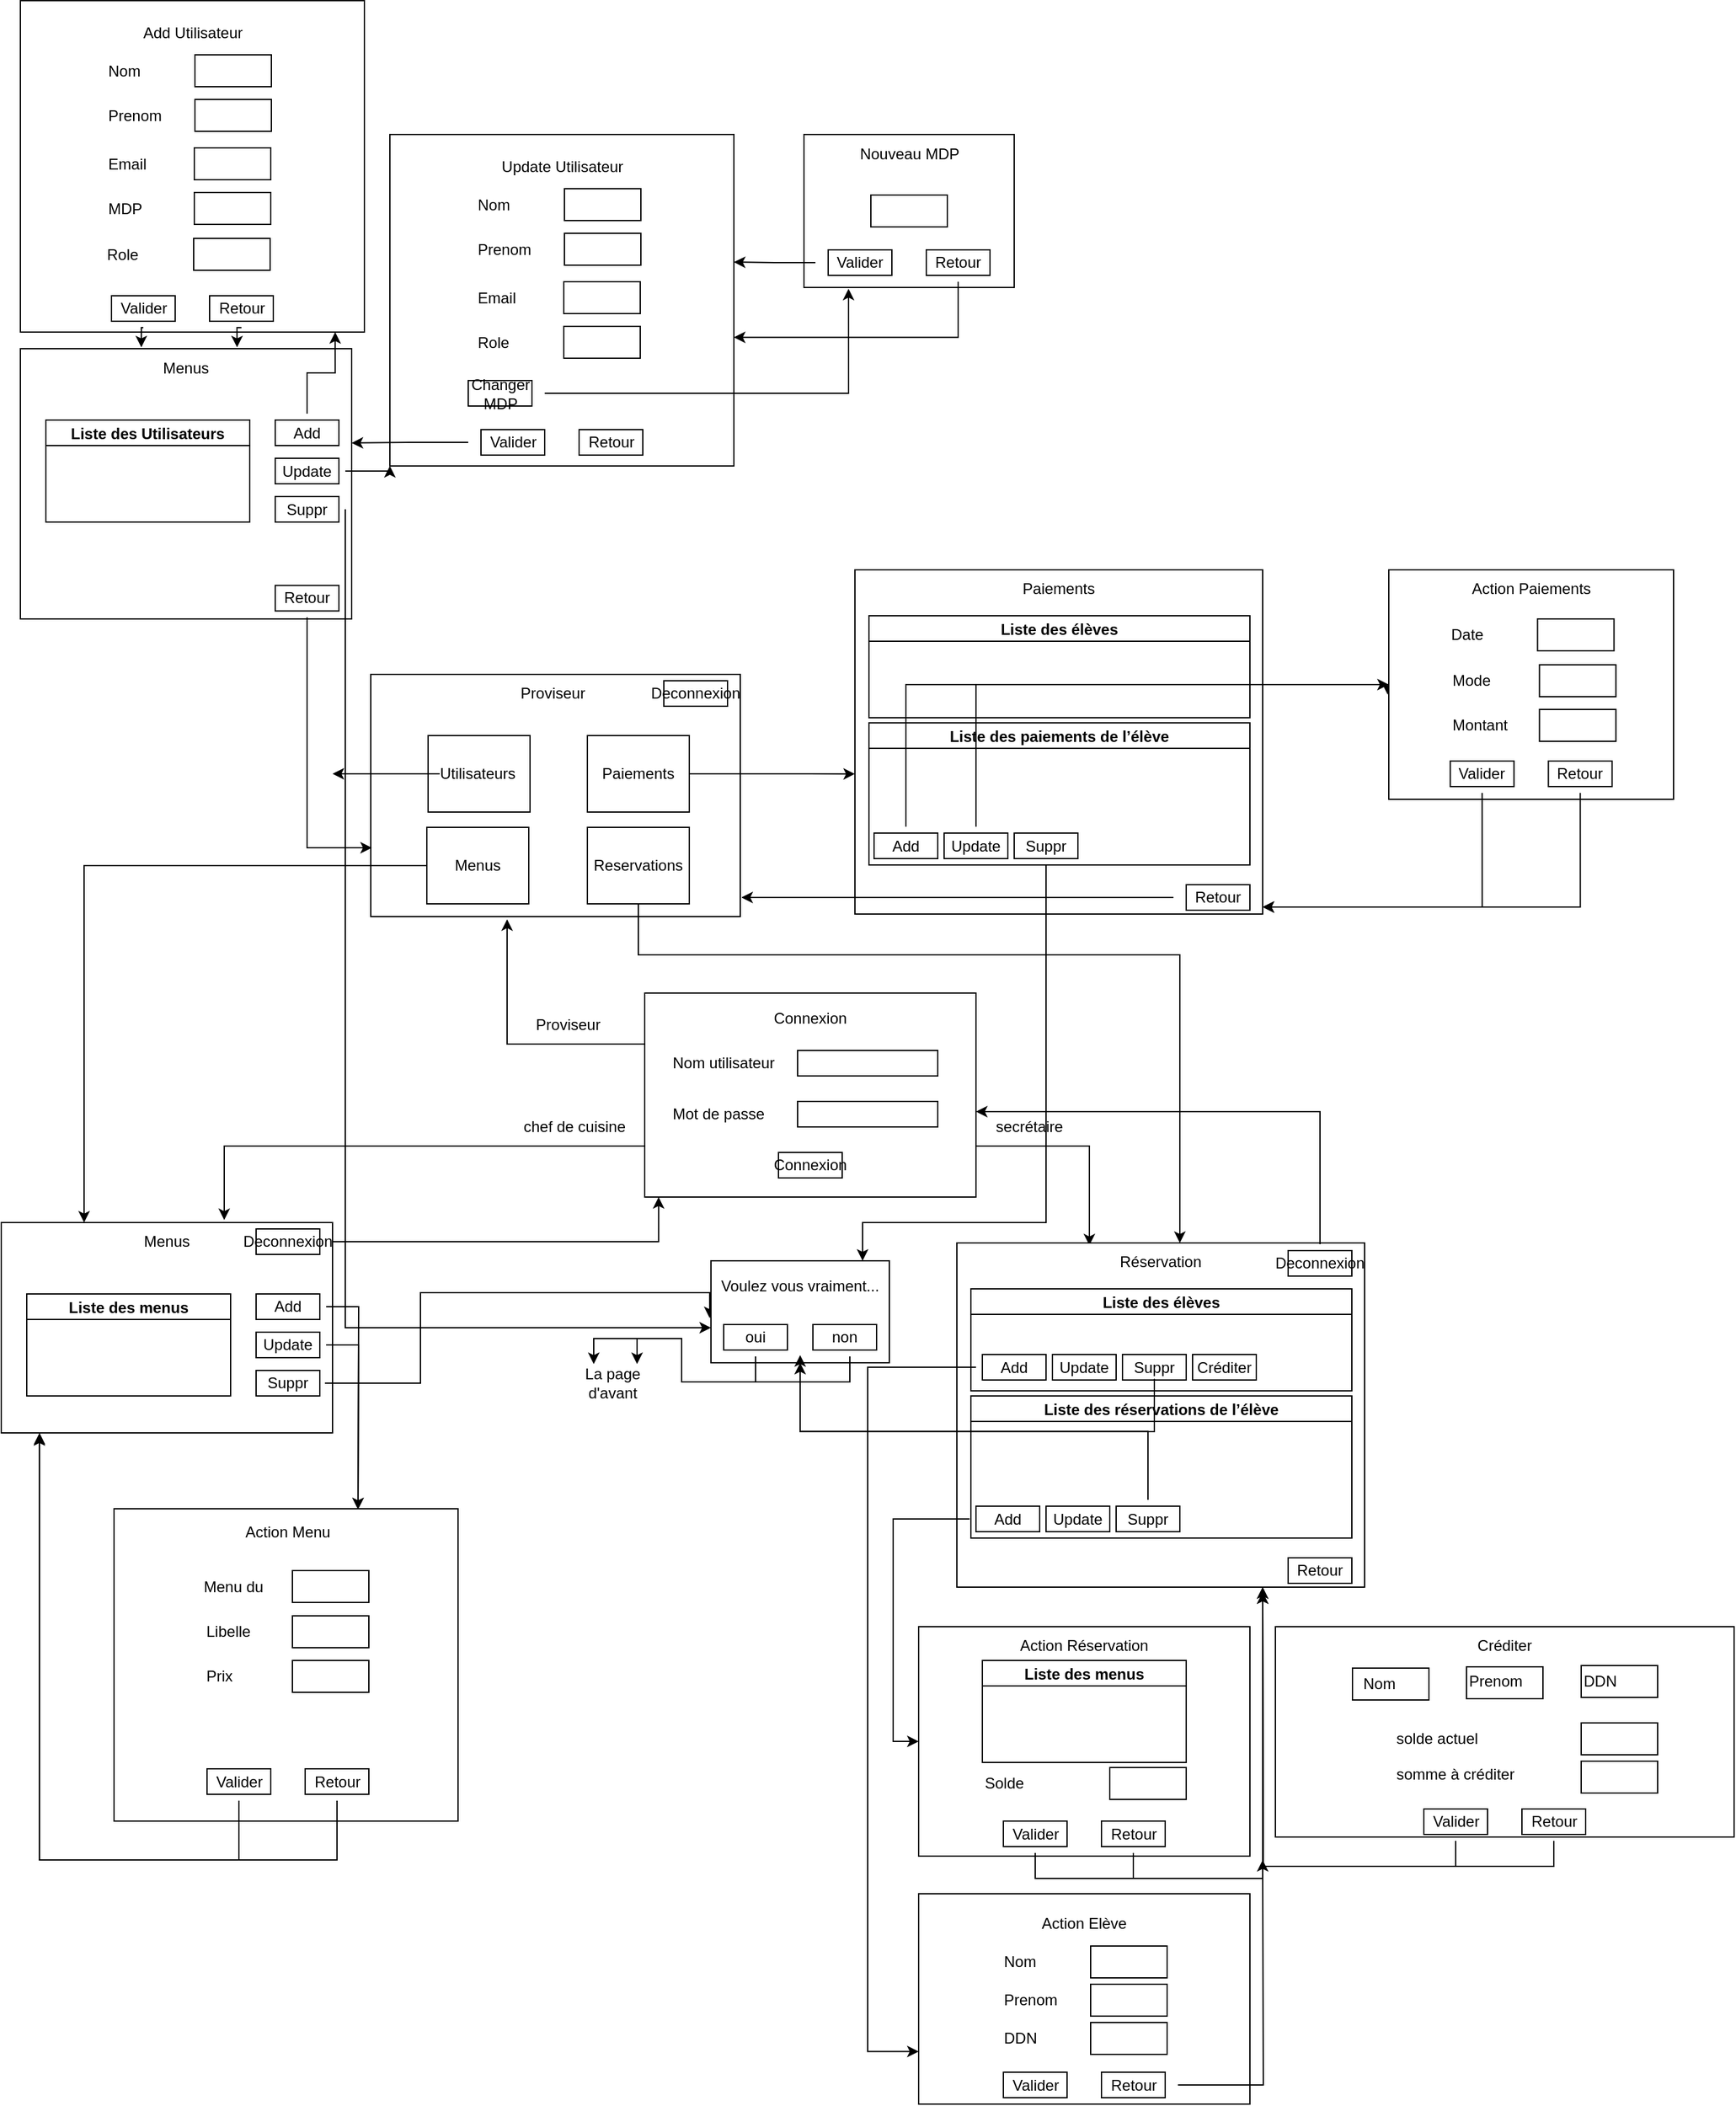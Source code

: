<mxfile version="15.9.1" type="device"><diagram id="kUmX2tB7-uoT5e2WiLEA" name="Page-1"><mxGraphModel dx="1896" dy="2209" grid="1" gridSize="10" guides="1" tooltips="1" connect="1" arrows="1" fold="1" page="1" pageScale="1" pageWidth="827" pageHeight="1169" math="0" shadow="0"><root><mxCell id="0"/><mxCell id="1" parent="0"/><mxCell id="sLRbCyiBb8HOwK3IJLMP-147" style="edgeStyle=orthogonalEdgeStyle;rounded=0;orthogonalLoop=1;jettySize=auto;html=1;exitX=0;exitY=0.75;exitDx=0;exitDy=0;entryX=0.673;entryY=-0.012;entryDx=0;entryDy=0;entryPerimeter=0;" parent="1" source="sLRbCyiBb8HOwK3IJLMP-3" target="sLRbCyiBb8HOwK3IJLMP-16" edge="1"><mxGeometry relative="1" as="geometry"/></mxCell><mxCell id="sLRbCyiBb8HOwK3IJLMP-275" style="edgeStyle=orthogonalEdgeStyle;rounded=0;orthogonalLoop=1;jettySize=auto;html=1;exitX=1;exitY=0.75;exitDx=0;exitDy=0;entryX=0.325;entryY=0.007;entryDx=0;entryDy=0;entryPerimeter=0;" parent="1" source="sLRbCyiBb8HOwK3IJLMP-3" target="sLRbCyiBb8HOwK3IJLMP-223" edge="1"><mxGeometry relative="1" as="geometry"/></mxCell><mxCell id="sLRbCyiBb8HOwK3IJLMP-330" style="edgeStyle=orthogonalEdgeStyle;rounded=0;orthogonalLoop=1;jettySize=auto;html=1;exitX=0;exitY=0.25;exitDx=0;exitDy=0;entryX=0.369;entryY=1.011;entryDx=0;entryDy=0;entryPerimeter=0;" parent="1" source="sLRbCyiBb8HOwK3IJLMP-3" target="sLRbCyiBb8HOwK3IJLMP-320" edge="1"><mxGeometry relative="1" as="geometry"/></mxCell><mxCell id="sLRbCyiBb8HOwK3IJLMP-3" value="" style="rounded=0;whiteSpace=wrap;html=1;" parent="1" vertex="1"><mxGeometry x="545" y="30" width="260" height="160" as="geometry"/></mxCell><mxCell id="sLRbCyiBb8HOwK3IJLMP-2" value="Connexion" style="text;html=1;strokeColor=none;fillColor=none;align=center;verticalAlign=middle;whiteSpace=wrap;rounded=0;" parent="1" vertex="1"><mxGeometry x="645" y="35" width="60" height="30" as="geometry"/></mxCell><mxCell id="sLRbCyiBb8HOwK3IJLMP-8" value="" style="rounded=0;whiteSpace=wrap;html=1;" parent="1" vertex="1"><mxGeometry x="665" y="75" width="110" height="20" as="geometry"/></mxCell><mxCell id="sLRbCyiBb8HOwK3IJLMP-9" value="" style="rounded=0;whiteSpace=wrap;html=1;" parent="1" vertex="1"><mxGeometry x="665" y="115" width="110" height="20" as="geometry"/></mxCell><mxCell id="sLRbCyiBb8HOwK3IJLMP-13" value="&lt;div align=&quot;left&quot;&gt;Mot de passe&lt;/div&gt;" style="text;html=1;strokeColor=none;fillColor=none;align=left;verticalAlign=middle;whiteSpace=wrap;rounded=0;" parent="1" vertex="1"><mxGeometry x="565" y="110" width="110" height="30" as="geometry"/></mxCell><mxCell id="sLRbCyiBb8HOwK3IJLMP-14" value="Nom utilisateur" style="text;html=1;strokeColor=none;fillColor=none;align=left;verticalAlign=middle;whiteSpace=wrap;rounded=0;" parent="1" vertex="1"><mxGeometry x="565" y="70" width="110" height="30" as="geometry"/></mxCell><mxCell id="sLRbCyiBb8HOwK3IJLMP-16" value="" style="rounded=0;whiteSpace=wrap;html=1;" parent="1" vertex="1"><mxGeometry x="40" y="210" width="260" height="165" as="geometry"/></mxCell><mxCell id="sLRbCyiBb8HOwK3IJLMP-17" value="Menus" style="text;html=1;strokeColor=none;fillColor=none;align=center;verticalAlign=middle;whiteSpace=wrap;rounded=0;" parent="1" vertex="1"><mxGeometry x="140" y="210" width="60" height="30" as="geometry"/></mxCell><mxCell id="sLRbCyiBb8HOwK3IJLMP-22" value="" style="rounded=0;whiteSpace=wrap;html=1;" parent="1" vertex="1"><mxGeometry x="240" y="215" width="50" height="20" as="geometry"/></mxCell><mxCell id="sLRbCyiBb8HOwK3IJLMP-152" style="edgeStyle=orthogonalEdgeStyle;rounded=0;orthogonalLoop=1;jettySize=auto;html=1;exitX=1;exitY=0.5;exitDx=0;exitDy=0;entryX=0.042;entryY=1;entryDx=0;entryDy=0;entryPerimeter=0;" parent="1" source="sLRbCyiBb8HOwK3IJLMP-23" target="sLRbCyiBb8HOwK3IJLMP-3" edge="1"><mxGeometry relative="1" as="geometry"/></mxCell><mxCell id="sLRbCyiBb8HOwK3IJLMP-23" value="Deconnexion" style="text;html=1;strokeColor=none;fillColor=none;align=center;verticalAlign=middle;whiteSpace=wrap;rounded=0;" parent="1" vertex="1"><mxGeometry x="230" y="210" width="70" height="30" as="geometry"/></mxCell><mxCell id="sLRbCyiBb8HOwK3IJLMP-24" value="Liste des menus" style="swimlane;startSize=20;" parent="1" vertex="1"><mxGeometry x="60" y="266" width="160" height="80" as="geometry"/></mxCell><mxCell id="sLRbCyiBb8HOwK3IJLMP-33" value="" style="rounded=0;whiteSpace=wrap;html=1;" parent="1" vertex="1"><mxGeometry x="240" y="326" width="50" height="20" as="geometry"/></mxCell><mxCell id="sLRbCyiBb8HOwK3IJLMP-34" value="" style="rounded=0;whiteSpace=wrap;html=1;" parent="1" vertex="1"><mxGeometry x="240" y="266" width="50" height="20" as="geometry"/></mxCell><mxCell id="sLRbCyiBb8HOwK3IJLMP-35" value="" style="rounded=0;whiteSpace=wrap;html=1;" parent="1" vertex="1"><mxGeometry x="240" y="296" width="50" height="20" as="geometry"/></mxCell><mxCell id="sLRbCyiBb8HOwK3IJLMP-158" style="edgeStyle=orthogonalEdgeStyle;rounded=0;orthogonalLoop=1;jettySize=auto;html=1;exitX=1;exitY=0.5;exitDx=0;exitDy=0;entryX=0;entryY=0;entryDx=0;entryDy=0;" parent="1" source="sLRbCyiBb8HOwK3IJLMP-37" edge="1"><mxGeometry relative="1" as="geometry"><mxPoint x="320" y="435" as="targetPoint"/></mxGeometry></mxCell><mxCell id="sLRbCyiBb8HOwK3IJLMP-37" value="Add" style="text;html=1;strokeColor=none;fillColor=none;align=center;verticalAlign=middle;whiteSpace=wrap;rounded=0;" parent="1" vertex="1"><mxGeometry x="235" y="261" width="60" height="30" as="geometry"/></mxCell><mxCell id="sLRbCyiBb8HOwK3IJLMP-154" style="edgeStyle=orthogonalEdgeStyle;rounded=0;orthogonalLoop=1;jettySize=auto;html=1;exitX=1;exitY=0.5;exitDx=0;exitDy=0;entryX=0;entryY=0;entryDx=0;entryDy=0;" parent="1" source="sLRbCyiBb8HOwK3IJLMP-38" edge="1"><mxGeometry relative="1" as="geometry"><mxPoint x="320" y="435" as="targetPoint"/></mxGeometry></mxCell><mxCell id="sLRbCyiBb8HOwK3IJLMP-38" value="Update" style="text;html=1;strokeColor=none;fillColor=none;align=center;verticalAlign=middle;whiteSpace=wrap;rounded=0;" parent="1" vertex="1"><mxGeometry x="235" y="291" width="60" height="30" as="geometry"/></mxCell><mxCell id="sLRbCyiBb8HOwK3IJLMP-200" style="edgeStyle=orthogonalEdgeStyle;rounded=0;orthogonalLoop=1;jettySize=auto;html=1;exitX=1;exitY=0.5;exitDx=0;exitDy=0;entryX=0;entryY=0;entryDx=0;entryDy=0;" parent="1" edge="1"><mxGeometry relative="1" as="geometry"><mxPoint x="294" y="336" as="sourcePoint"/><mxPoint x="596" y="285" as="targetPoint"/><Array as="points"><mxPoint x="369" y="336"/><mxPoint x="369" y="265"/><mxPoint x="596" y="265"/></Array></mxGeometry></mxCell><mxCell id="sLRbCyiBb8HOwK3IJLMP-39" value="Suppr" style="text;html=1;strokeColor=none;fillColor=none;align=center;verticalAlign=middle;whiteSpace=wrap;rounded=0;" parent="1" vertex="1"><mxGeometry x="235" y="321" width="60" height="30" as="geometry"/></mxCell><mxCell id="sLRbCyiBb8HOwK3IJLMP-46" value="" style="rounded=0;whiteSpace=wrap;html=1;" parent="1" vertex="1"><mxGeometry x="128.5" y="434.5" width="270" height="245" as="geometry"/></mxCell><mxCell id="sLRbCyiBb8HOwK3IJLMP-47" value="Action Menu" style="text;html=1;strokeColor=none;fillColor=none;align=center;verticalAlign=middle;whiteSpace=wrap;rounded=0;" parent="1" vertex="1"><mxGeometry x="230" y="438" width="70" height="30" as="geometry"/></mxCell><mxCell id="sLRbCyiBb8HOwK3IJLMP-50" value="" style="rounded=0;whiteSpace=wrap;html=1;" parent="1" vertex="1"><mxGeometry x="597" y="240" width="140" height="80" as="geometry"/></mxCell><mxCell id="sLRbCyiBb8HOwK3IJLMP-51" value="Voulez vous vraiment..." style="text;html=1;strokeColor=none;fillColor=none;align=center;verticalAlign=middle;whiteSpace=wrap;rounded=0;" parent="1" vertex="1"><mxGeometry x="557" y="245" width="220" height="30" as="geometry"/></mxCell><mxCell id="sLRbCyiBb8HOwK3IJLMP-53" value="" style="rounded=0;whiteSpace=wrap;html=1;" parent="1" vertex="1"><mxGeometry x="607" y="290" width="50" height="20" as="geometry"/></mxCell><mxCell id="sLRbCyiBb8HOwK3IJLMP-163" style="edgeStyle=orthogonalEdgeStyle;rounded=0;orthogonalLoop=1;jettySize=auto;html=1;exitX=0.5;exitY=1;exitDx=0;exitDy=0;entryX=0.25;entryY=0;entryDx=0;entryDy=0;" parent="1" source="sLRbCyiBb8HOwK3IJLMP-54" target="sLRbCyiBb8HOwK3IJLMP-162" edge="1"><mxGeometry relative="1" as="geometry"><Array as="points"><mxPoint x="632" y="335"/><mxPoint x="574" y="335"/><mxPoint x="574" y="301"/><mxPoint x="505" y="301"/></Array></mxGeometry></mxCell><mxCell id="sLRbCyiBb8HOwK3IJLMP-54" value="oui" style="text;html=1;strokeColor=none;fillColor=none;align=center;verticalAlign=middle;whiteSpace=wrap;rounded=0;" parent="1" vertex="1"><mxGeometry x="597" y="285" width="70" height="30" as="geometry"/></mxCell><mxCell id="sLRbCyiBb8HOwK3IJLMP-55" value="" style="rounded=0;whiteSpace=wrap;html=1;" parent="1" vertex="1"><mxGeometry x="677" y="290" width="50" height="20" as="geometry"/></mxCell><mxCell id="sLRbCyiBb8HOwK3IJLMP-164" style="edgeStyle=orthogonalEdgeStyle;rounded=0;orthogonalLoop=1;jettySize=auto;html=1;exitX=0.5;exitY=1;exitDx=0;exitDy=0;entryX=0.75;entryY=0;entryDx=0;entryDy=0;" parent="1" edge="1"><mxGeometry relative="1" as="geometry"><mxPoint x="706" y="315" as="sourcePoint"/><mxPoint x="539" y="321" as="targetPoint"/><Array as="points"><mxPoint x="706" y="335"/><mxPoint x="574" y="335"/><mxPoint x="574" y="301"/><mxPoint x="539" y="301"/></Array></mxGeometry></mxCell><mxCell id="sLRbCyiBb8HOwK3IJLMP-56" value="non" style="text;html=1;strokeColor=none;fillColor=none;align=center;verticalAlign=middle;whiteSpace=wrap;rounded=0;" parent="1" vertex="1"><mxGeometry x="667" y="285" width="70" height="30" as="geometry"/></mxCell><mxCell id="sLRbCyiBb8HOwK3IJLMP-104" value="" style="rounded=0;whiteSpace=wrap;html=1;" parent="1" vertex="1"><mxGeometry x="201.5" y="638.5" width="50" height="20" as="geometry"/></mxCell><mxCell id="mr8SDlIPyzlTMCVQzSl7-3" style="edgeStyle=orthogonalEdgeStyle;rounded=0;orthogonalLoop=1;jettySize=auto;html=1;exitX=0.5;exitY=1;exitDx=0;exitDy=0;" edge="1" parent="1" source="sLRbCyiBb8HOwK3IJLMP-105" target="sLRbCyiBb8HOwK3IJLMP-16"><mxGeometry relative="1" as="geometry"><Array as="points"><mxPoint x="227" y="710"/><mxPoint x="70" y="710"/></Array></mxGeometry></mxCell><mxCell id="sLRbCyiBb8HOwK3IJLMP-105" value="Valider" style="text;html=1;strokeColor=none;fillColor=none;align=center;verticalAlign=middle;whiteSpace=wrap;rounded=0;" parent="1" vertex="1"><mxGeometry x="191.5" y="633.5" width="70" height="30" as="geometry"/></mxCell><mxCell id="sLRbCyiBb8HOwK3IJLMP-106" value="" style="rounded=0;whiteSpace=wrap;html=1;" parent="1" vertex="1"><mxGeometry x="278.5" y="638.5" width="50" height="20" as="geometry"/></mxCell><mxCell id="mr8SDlIPyzlTMCVQzSl7-4" style="edgeStyle=orthogonalEdgeStyle;rounded=0;orthogonalLoop=1;jettySize=auto;html=1;exitX=0.5;exitY=1;exitDx=0;exitDy=0;entryX=0.115;entryY=1.006;entryDx=0;entryDy=0;entryPerimeter=0;" edge="1" parent="1" source="sLRbCyiBb8HOwK3IJLMP-107" target="sLRbCyiBb8HOwK3IJLMP-16"><mxGeometry relative="1" as="geometry"><Array as="points"><mxPoint x="304" y="710"/><mxPoint x="70" y="710"/></Array></mxGeometry></mxCell><mxCell id="sLRbCyiBb8HOwK3IJLMP-107" value="Retour" style="text;html=1;strokeColor=none;fillColor=none;align=center;verticalAlign=middle;whiteSpace=wrap;rounded=0;" parent="1" vertex="1"><mxGeometry x="268.5" y="633.5" width="70" height="30" as="geometry"/></mxCell><mxCell id="sLRbCyiBb8HOwK3IJLMP-108" value="Menu du" style="text;html=1;strokeColor=none;fillColor=none;align=left;verticalAlign=middle;whiteSpace=wrap;rounded=0;" parent="1" vertex="1"><mxGeometry x="197" y="480.5" width="60" height="30" as="geometry"/></mxCell><mxCell id="sLRbCyiBb8HOwK3IJLMP-110" value="" style="rounded=0;whiteSpace=wrap;html=1;" parent="1" vertex="1"><mxGeometry x="268.5" y="483" width="60" height="25" as="geometry"/></mxCell><mxCell id="sLRbCyiBb8HOwK3IJLMP-137" value="Libelle" style="text;html=1;strokeColor=none;fillColor=none;align=left;verticalAlign=middle;whiteSpace=wrap;rounded=0;" parent="1" vertex="1"><mxGeometry x="198.5" y="516" width="60" height="30" as="geometry"/></mxCell><mxCell id="sLRbCyiBb8HOwK3IJLMP-138" value="Prix" style="text;html=1;strokeColor=none;fillColor=none;align=left;verticalAlign=middle;whiteSpace=wrap;rounded=0;" parent="1" vertex="1"><mxGeometry x="198.5" y="551" width="60" height="30" as="geometry"/></mxCell><mxCell id="sLRbCyiBb8HOwK3IJLMP-139" value="" style="rounded=0;whiteSpace=wrap;html=1;" parent="1" vertex="1"><mxGeometry x="268.5" y="518.5" width="60" height="25" as="geometry"/></mxCell><mxCell id="sLRbCyiBb8HOwK3IJLMP-140" value="" style="rounded=0;whiteSpace=wrap;html=1;" parent="1" vertex="1"><mxGeometry x="268.5" y="553.5" width="60" height="25" as="geometry"/></mxCell><mxCell id="sLRbCyiBb8HOwK3IJLMP-148" value="&lt;span&gt;chef de cuisine &lt;br&gt;&lt;/span&gt;" style="text;html=1;strokeColor=none;fillColor=none;align=center;verticalAlign=middle;whiteSpace=wrap;rounded=0;" parent="1" vertex="1"><mxGeometry x="440" y="120" width="100" height="30" as="geometry"/></mxCell><mxCell id="sLRbCyiBb8HOwK3IJLMP-150" value="" style="rounded=0;whiteSpace=wrap;html=1;" parent="1" vertex="1"><mxGeometry x="650" y="155" width="50" height="20" as="geometry"/></mxCell><mxCell id="sLRbCyiBb8HOwK3IJLMP-151" value="Connexion" style="text;html=1;strokeColor=none;fillColor=none;align=center;verticalAlign=middle;whiteSpace=wrap;rounded=0;" parent="1" vertex="1"><mxGeometry x="640" y="150" width="70" height="30" as="geometry"/></mxCell><mxCell id="sLRbCyiBb8HOwK3IJLMP-162" value="La page d'avant" style="text;html=1;strokeColor=none;fillColor=none;align=center;verticalAlign=middle;whiteSpace=wrap;rounded=0;" parent="1" vertex="1"><mxGeometry x="490" y="321" width="60" height="30" as="geometry"/></mxCell><mxCell id="sLRbCyiBb8HOwK3IJLMP-204" value="" style="rounded=0;whiteSpace=wrap;html=1;" parent="1" vertex="1"><mxGeometry x="760" y="736.5" width="260" height="165" as="geometry"/></mxCell><mxCell id="sLRbCyiBb8HOwK3IJLMP-205" value="Action Elève" style="text;html=1;strokeColor=none;fillColor=none;align=center;verticalAlign=middle;whiteSpace=wrap;rounded=0;" parent="1" vertex="1"><mxGeometry x="850" y="745" width="80" height="30" as="geometry"/></mxCell><mxCell id="sLRbCyiBb8HOwK3IJLMP-206" value="" style="rounded=0;whiteSpace=wrap;html=1;" parent="1" vertex="1"><mxGeometry x="826.5" y="876.5" width="50" height="20" as="geometry"/></mxCell><mxCell id="sLRbCyiBb8HOwK3IJLMP-207" value="Valider" style="text;html=1;strokeColor=none;fillColor=none;align=center;verticalAlign=middle;whiteSpace=wrap;rounded=0;" parent="1" vertex="1"><mxGeometry x="816.5" y="871.5" width="70" height="30" as="geometry"/></mxCell><mxCell id="sLRbCyiBb8HOwK3IJLMP-208" value="" style="rounded=0;whiteSpace=wrap;html=1;" parent="1" vertex="1"><mxGeometry x="903.5" y="876.5" width="50" height="20" as="geometry"/></mxCell><mxCell id="sLRbCyiBb8HOwK3IJLMP-316" style="edgeStyle=orthogonalEdgeStyle;rounded=0;orthogonalLoop=1;jettySize=auto;html=1;exitX=1;exitY=0.5;exitDx=0;exitDy=0;" parent="1" source="sLRbCyiBb8HOwK3IJLMP-209" edge="1"><mxGeometry relative="1" as="geometry"><mxPoint x="1030" y="710" as="targetPoint"/></mxGeometry></mxCell><mxCell id="sLRbCyiBb8HOwK3IJLMP-209" value="Retour" style="text;html=1;strokeColor=none;fillColor=none;align=center;verticalAlign=middle;whiteSpace=wrap;rounded=0;" parent="1" vertex="1"><mxGeometry x="893.5" y="871.5" width="70" height="30" as="geometry"/></mxCell><mxCell id="sLRbCyiBb8HOwK3IJLMP-210" value="Nom" style="text;html=1;strokeColor=none;fillColor=none;align=left;verticalAlign=middle;whiteSpace=wrap;rounded=0;" parent="1" vertex="1"><mxGeometry x="825" y="775" width="60" height="30" as="geometry"/></mxCell><mxCell id="sLRbCyiBb8HOwK3IJLMP-211" value="" style="rounded=0;whiteSpace=wrap;html=1;" parent="1" vertex="1"><mxGeometry x="895" y="777.5" width="60" height="25" as="geometry"/></mxCell><mxCell id="sLRbCyiBb8HOwK3IJLMP-212" value="Prenom" style="text;html=1;strokeColor=none;fillColor=none;align=left;verticalAlign=middle;whiteSpace=wrap;rounded=0;" parent="1" vertex="1"><mxGeometry x="825" y="805" width="60" height="30" as="geometry"/></mxCell><mxCell id="sLRbCyiBb8HOwK3IJLMP-213" value="" style="rounded=0;whiteSpace=wrap;html=1;" parent="1" vertex="1"><mxGeometry x="895" y="807.5" width="60" height="25" as="geometry"/></mxCell><mxCell id="sLRbCyiBb8HOwK3IJLMP-214" value="DDN" style="text;html=1;strokeColor=none;fillColor=none;align=left;verticalAlign=middle;whiteSpace=wrap;rounded=0;" parent="1" vertex="1"><mxGeometry x="825" y="835" width="60" height="30" as="geometry"/></mxCell><mxCell id="sLRbCyiBb8HOwK3IJLMP-215" value="" style="rounded=0;whiteSpace=wrap;html=1;" parent="1" vertex="1"><mxGeometry x="895" y="837.5" width="60" height="25" as="geometry"/></mxCell><mxCell id="sLRbCyiBb8HOwK3IJLMP-223" value="" style="rounded=0;whiteSpace=wrap;html=1;" parent="1" vertex="1"><mxGeometry x="790" y="226" width="320" height="270" as="geometry"/></mxCell><mxCell id="sLRbCyiBb8HOwK3IJLMP-224" value="Réservation" style="text;html=1;strokeColor=none;fillColor=none;align=center;verticalAlign=middle;whiteSpace=wrap;rounded=0;" parent="1" vertex="1"><mxGeometry x="920" y="226" width="60" height="30" as="geometry"/></mxCell><mxCell id="sLRbCyiBb8HOwK3IJLMP-225" value="Liste des élèves" style="swimlane;startSize=20;" parent="1" vertex="1"><mxGeometry x="801" y="262" width="299" height="80" as="geometry"/></mxCell><mxCell id="sLRbCyiBb8HOwK3IJLMP-263" value="" style="rounded=0;whiteSpace=wrap;html=1;" parent="sLRbCyiBb8HOwK3IJLMP-225" vertex="1"><mxGeometry x="119" y="51.5" width="50" height="20" as="geometry"/></mxCell><mxCell id="sLRbCyiBb8HOwK3IJLMP-264" value="Suppr" style="text;html=1;strokeColor=none;fillColor=none;align=center;verticalAlign=middle;whiteSpace=wrap;rounded=0;" parent="sLRbCyiBb8HOwK3IJLMP-225" vertex="1"><mxGeometry x="114" y="46.5" width="60" height="30" as="geometry"/></mxCell><mxCell id="sLRbCyiBb8HOwK3IJLMP-265" value="" style="rounded=0;whiteSpace=wrap;html=1;" parent="sLRbCyiBb8HOwK3IJLMP-225" vertex="1"><mxGeometry x="9" y="51.5" width="50" height="20" as="geometry"/></mxCell><mxCell id="sLRbCyiBb8HOwK3IJLMP-266" value="" style="rounded=0;whiteSpace=wrap;html=1;" parent="sLRbCyiBb8HOwK3IJLMP-225" vertex="1"><mxGeometry x="64" y="51.5" width="50" height="20" as="geometry"/></mxCell><mxCell id="sLRbCyiBb8HOwK3IJLMP-267" value="Add" style="text;html=1;strokeColor=none;fillColor=none;align=center;verticalAlign=middle;whiteSpace=wrap;rounded=0;" parent="sLRbCyiBb8HOwK3IJLMP-225" vertex="1"><mxGeometry x="4" y="46.5" width="60" height="30" as="geometry"/></mxCell><mxCell id="sLRbCyiBb8HOwK3IJLMP-268" value="Update" style="text;html=1;strokeColor=none;fillColor=none;align=center;verticalAlign=middle;whiteSpace=wrap;rounded=0;" parent="sLRbCyiBb8HOwK3IJLMP-225" vertex="1"><mxGeometry x="59" y="46.5" width="60" height="30" as="geometry"/></mxCell><mxCell id="sLRbCyiBb8HOwK3IJLMP-273" value="" style="rounded=0;whiteSpace=wrap;html=1;" parent="sLRbCyiBb8HOwK3IJLMP-225" vertex="1"><mxGeometry x="174" y="51.5" width="50" height="20" as="geometry"/></mxCell><mxCell id="sLRbCyiBb8HOwK3IJLMP-274" value="Créditer" style="text;html=1;strokeColor=none;fillColor=none;align=center;verticalAlign=middle;whiteSpace=wrap;rounded=0;" parent="sLRbCyiBb8HOwK3IJLMP-225" vertex="1"><mxGeometry x="169" y="46.5" width="60" height="30" as="geometry"/></mxCell><mxCell id="sLRbCyiBb8HOwK3IJLMP-226" value="Liste des réservations de l’élève" style="swimlane;startSize=20;" parent="1" vertex="1"><mxGeometry x="801" y="346" width="299" height="111.5" as="geometry"/></mxCell><mxCell id="sLRbCyiBb8HOwK3IJLMP-228" value="" style="rounded=0;whiteSpace=wrap;html=1;" parent="sLRbCyiBb8HOwK3IJLMP-226" vertex="1"><mxGeometry x="114" y="86.5" width="50" height="20" as="geometry"/></mxCell><mxCell id="sLRbCyiBb8HOwK3IJLMP-233" value="Suppr" style="text;html=1;strokeColor=none;fillColor=none;align=center;verticalAlign=middle;whiteSpace=wrap;rounded=0;" parent="sLRbCyiBb8HOwK3IJLMP-226" vertex="1"><mxGeometry x="109" y="81.5" width="60" height="30" as="geometry"/></mxCell><mxCell id="sLRbCyiBb8HOwK3IJLMP-229" value="" style="rounded=0;whiteSpace=wrap;html=1;" parent="1" vertex="1"><mxGeometry x="805" y="432.5" width="50" height="20" as="geometry"/></mxCell><mxCell id="sLRbCyiBb8HOwK3IJLMP-230" value="" style="rounded=0;whiteSpace=wrap;html=1;" parent="1" vertex="1"><mxGeometry x="860" y="432.5" width="50" height="20" as="geometry"/></mxCell><mxCell id="sLRbCyiBb8HOwK3IJLMP-282" style="edgeStyle=orthogonalEdgeStyle;rounded=0;orthogonalLoop=1;jettySize=auto;html=1;exitX=0;exitY=0.5;exitDx=0;exitDy=0;entryX=0;entryY=0.5;entryDx=0;entryDy=0;" parent="1" source="sLRbCyiBb8HOwK3IJLMP-231" target="sLRbCyiBb8HOwK3IJLMP-237" edge="1"><mxGeometry relative="1" as="geometry"><Array as="points"><mxPoint x="740" y="443"/><mxPoint x="740" y="617"/></Array></mxGeometry></mxCell><mxCell id="sLRbCyiBb8HOwK3IJLMP-231" value="Add" style="text;html=1;strokeColor=none;fillColor=none;align=center;verticalAlign=middle;whiteSpace=wrap;rounded=0;" parent="1" vertex="1"><mxGeometry x="800" y="427.5" width="60" height="30" as="geometry"/></mxCell><mxCell id="sLRbCyiBb8HOwK3IJLMP-232" value="Update" style="text;html=1;strokeColor=none;fillColor=none;align=center;verticalAlign=middle;whiteSpace=wrap;rounded=0;" parent="1" vertex="1"><mxGeometry x="855" y="427.5" width="60" height="30" as="geometry"/></mxCell><mxCell id="sLRbCyiBb8HOwK3IJLMP-234" value="" style="rounded=0;whiteSpace=wrap;html=1;" parent="1" vertex="1"><mxGeometry x="1050" y="473" width="50" height="20" as="geometry"/></mxCell><mxCell id="sLRbCyiBb8HOwK3IJLMP-235" value="Retour" style="text;html=1;strokeColor=none;fillColor=none;align=center;verticalAlign=middle;whiteSpace=wrap;rounded=0;" parent="1" vertex="1"><mxGeometry x="1040" y="468" width="70" height="30" as="geometry"/></mxCell><mxCell id="sLRbCyiBb8HOwK3IJLMP-237" value="" style="rounded=0;whiteSpace=wrap;html=1;" parent="1" vertex="1"><mxGeometry x="760" y="527" width="260" height="180" as="geometry"/></mxCell><mxCell id="sLRbCyiBb8HOwK3IJLMP-238" value="Action Réservation" style="text;html=1;strokeColor=none;fillColor=none;align=center;verticalAlign=middle;whiteSpace=wrap;rounded=0;" parent="1" vertex="1"><mxGeometry x="830" y="527" width="120" height="30" as="geometry"/></mxCell><mxCell id="sLRbCyiBb8HOwK3IJLMP-240" value="Liste des menus" style="swimlane;startSize=20;" parent="1" vertex="1"><mxGeometry x="810" y="553.5" width="160" height="80" as="geometry"/></mxCell><mxCell id="sLRbCyiBb8HOwK3IJLMP-242" value="Solde" style="text;html=1;strokeColor=none;fillColor=none;align=left;verticalAlign=middle;whiteSpace=wrap;rounded=0;" parent="1" vertex="1"><mxGeometry x="810" y="635" width="60" height="30" as="geometry"/></mxCell><mxCell id="sLRbCyiBb8HOwK3IJLMP-244" value="" style="rounded=0;whiteSpace=wrap;html=1;" parent="1" vertex="1"><mxGeometry x="910" y="637.5" width="60" height="25" as="geometry"/></mxCell><mxCell id="sLRbCyiBb8HOwK3IJLMP-245" value="" style="rounded=0;whiteSpace=wrap;html=1;" parent="1" vertex="1"><mxGeometry x="826.5" y="679.5" width="50" height="20" as="geometry"/></mxCell><mxCell id="sLRbCyiBb8HOwK3IJLMP-318" style="edgeStyle=orthogonalEdgeStyle;rounded=0;orthogonalLoop=1;jettySize=auto;html=1;exitX=0.5;exitY=1;exitDx=0;exitDy=0;entryX=0.75;entryY=1;entryDx=0;entryDy=0;" parent="1" source="sLRbCyiBb8HOwK3IJLMP-246" target="sLRbCyiBb8HOwK3IJLMP-223" edge="1"><mxGeometry relative="1" as="geometry"/></mxCell><mxCell id="sLRbCyiBb8HOwK3IJLMP-246" value="Valider" style="text;html=1;strokeColor=none;fillColor=none;align=center;verticalAlign=middle;whiteSpace=wrap;rounded=0;" parent="1" vertex="1"><mxGeometry x="816.5" y="674.5" width="70" height="30" as="geometry"/></mxCell><mxCell id="sLRbCyiBb8HOwK3IJLMP-247" value="" style="rounded=0;whiteSpace=wrap;html=1;" parent="1" vertex="1"><mxGeometry x="903.5" y="679.5" width="50" height="20" as="geometry"/></mxCell><mxCell id="sLRbCyiBb8HOwK3IJLMP-317" style="edgeStyle=orthogonalEdgeStyle;rounded=0;orthogonalLoop=1;jettySize=auto;html=1;exitX=0.5;exitY=1;exitDx=0;exitDy=0;entryX=0.75;entryY=1;entryDx=0;entryDy=0;" parent="1" source="sLRbCyiBb8HOwK3IJLMP-248" target="sLRbCyiBb8HOwK3IJLMP-223" edge="1"><mxGeometry relative="1" as="geometry"/></mxCell><mxCell id="sLRbCyiBb8HOwK3IJLMP-248" value="Retour" style="text;html=1;strokeColor=none;fillColor=none;align=center;verticalAlign=middle;whiteSpace=wrap;rounded=0;" parent="1" vertex="1"><mxGeometry x="893.5" y="674.5" width="70" height="30" as="geometry"/></mxCell><mxCell id="sLRbCyiBb8HOwK3IJLMP-269" value="" style="rounded=0;whiteSpace=wrap;html=1;" parent="1" vertex="1"><mxGeometry x="1050" y="232" width="50" height="20" as="geometry"/></mxCell><mxCell id="sLRbCyiBb8HOwK3IJLMP-283" style="edgeStyle=orthogonalEdgeStyle;rounded=0;orthogonalLoop=1;jettySize=auto;html=1;exitX=0.5;exitY=0;exitDx=0;exitDy=0;entryX=1;entryY=0.581;entryDx=0;entryDy=0;entryPerimeter=0;" parent="1" source="sLRbCyiBb8HOwK3IJLMP-270" target="sLRbCyiBb8HOwK3IJLMP-3" edge="1"><mxGeometry relative="1" as="geometry"/></mxCell><mxCell id="sLRbCyiBb8HOwK3IJLMP-270" value="Deconnexion" style="text;html=1;strokeColor=none;fillColor=none;align=center;verticalAlign=middle;whiteSpace=wrap;rounded=0;" parent="1" vertex="1"><mxGeometry x="1040" y="227" width="70" height="30" as="geometry"/></mxCell><mxCell id="sLRbCyiBb8HOwK3IJLMP-276" value="&lt;span&gt;secrétaire &lt;br&gt;&lt;/span&gt;" style="text;html=1;strokeColor=none;fillColor=none;align=center;verticalAlign=middle;whiteSpace=wrap;rounded=0;" parent="1" vertex="1"><mxGeometry x="816.5" y="120" width="60" height="30" as="geometry"/></mxCell><mxCell id="sLRbCyiBb8HOwK3IJLMP-277" style="edgeStyle=orthogonalEdgeStyle;rounded=0;orthogonalLoop=1;jettySize=auto;html=1;exitX=0;exitY=0.5;exitDx=0;exitDy=0;entryX=0;entryY=0.75;entryDx=0;entryDy=0;" parent="1" source="sLRbCyiBb8HOwK3IJLMP-267" target="sLRbCyiBb8HOwK3IJLMP-204" edge="1"><mxGeometry relative="1" as="geometry"><Array as="points"><mxPoint x="720" y="324"/><mxPoint x="720" y="860"/></Array></mxGeometry></mxCell><mxCell id="sLRbCyiBb8HOwK3IJLMP-280" style="edgeStyle=orthogonalEdgeStyle;rounded=0;orthogonalLoop=1;jettySize=auto;html=1;exitX=0.5;exitY=0;exitDx=0;exitDy=0;entryX=0.5;entryY=1;entryDx=0;entryDy=0;" parent="1" source="sLRbCyiBb8HOwK3IJLMP-233" target="sLRbCyiBb8HOwK3IJLMP-50" edge="1"><mxGeometry relative="1" as="geometry"/></mxCell><mxCell id="sLRbCyiBb8HOwK3IJLMP-281" style="edgeStyle=orthogonalEdgeStyle;rounded=0;orthogonalLoop=1;jettySize=auto;html=1;exitX=0.5;exitY=1;exitDx=0;exitDy=0;entryX=0.5;entryY=1;entryDx=0;entryDy=0;" parent="1" edge="1"><mxGeometry relative="1" as="geometry"><mxPoint x="945" y="332.5" as="sourcePoint"/><mxPoint x="667" y="314" as="targetPoint"/><Array as="points"><mxPoint x="945" y="374"/><mxPoint x="667" y="374"/></Array></mxGeometry></mxCell><mxCell id="sLRbCyiBb8HOwK3IJLMP-296" value="" style="rounded=0;whiteSpace=wrap;html=1;" parent="1" vertex="1"><mxGeometry x="1040" y="527" width="360" height="165" as="geometry"/></mxCell><mxCell id="sLRbCyiBb8HOwK3IJLMP-297" value="Créditer" style="text;html=1;strokeColor=none;fillColor=none;align=center;verticalAlign=middle;whiteSpace=wrap;rounded=0;" parent="1" vertex="1"><mxGeometry x="1180" y="527" width="80" height="30" as="geometry"/></mxCell><mxCell id="sLRbCyiBb8HOwK3IJLMP-298" value="" style="rounded=0;whiteSpace=wrap;html=1;" parent="1" vertex="1"><mxGeometry x="1156.5" y="670" width="50" height="20" as="geometry"/></mxCell><mxCell id="sLRbCyiBb8HOwK3IJLMP-315" style="edgeStyle=orthogonalEdgeStyle;rounded=0;orthogonalLoop=1;jettySize=auto;html=1;exitX=0.5;exitY=1;exitDx=0;exitDy=0;" parent="1" source="sLRbCyiBb8HOwK3IJLMP-299" edge="1"><mxGeometry relative="1" as="geometry"><mxPoint x="1030" y="500" as="targetPoint"/></mxGeometry></mxCell><mxCell id="sLRbCyiBb8HOwK3IJLMP-299" value="Valider" style="text;html=1;strokeColor=none;fillColor=none;align=center;verticalAlign=middle;whiteSpace=wrap;rounded=0;" parent="1" vertex="1"><mxGeometry x="1146.5" y="665" width="70" height="30" as="geometry"/></mxCell><mxCell id="sLRbCyiBb8HOwK3IJLMP-300" value="" style="rounded=0;whiteSpace=wrap;html=1;" parent="1" vertex="1"><mxGeometry x="1233.5" y="670" width="50" height="20" as="geometry"/></mxCell><mxCell id="sLRbCyiBb8HOwK3IJLMP-319" style="edgeStyle=orthogonalEdgeStyle;rounded=0;orthogonalLoop=1;jettySize=auto;html=1;exitX=0.5;exitY=1;exitDx=0;exitDy=0;" parent="1" source="sLRbCyiBb8HOwK3IJLMP-301" edge="1"><mxGeometry relative="1" as="geometry"><mxPoint x="1030" y="500" as="targetPoint"/></mxGeometry></mxCell><mxCell id="sLRbCyiBb8HOwK3IJLMP-301" value="Retour" style="text;html=1;strokeColor=none;fillColor=none;align=center;verticalAlign=middle;whiteSpace=wrap;rounded=0;" parent="1" vertex="1"><mxGeometry x="1223.5" y="665" width="70" height="30" as="geometry"/></mxCell><mxCell id="sLRbCyiBb8HOwK3IJLMP-303" value="" style="rounded=0;whiteSpace=wrap;html=1;" parent="1" vertex="1"><mxGeometry x="1100.5" y="559.5" width="60" height="25" as="geometry"/></mxCell><mxCell id="sLRbCyiBb8HOwK3IJLMP-305" value="" style="rounded=0;whiteSpace=wrap;html=1;" parent="1" vertex="1"><mxGeometry x="1190" y="558.5" width="60" height="25" as="geometry"/></mxCell><mxCell id="sLRbCyiBb8HOwK3IJLMP-307" value="" style="rounded=0;whiteSpace=wrap;html=1;" parent="1" vertex="1"><mxGeometry x="1280" y="557.5" width="60" height="25" as="geometry"/></mxCell><mxCell id="sLRbCyiBb8HOwK3IJLMP-302" value="Nom" style="text;html=1;strokeColor=none;fillColor=none;align=left;verticalAlign=middle;whiteSpace=wrap;rounded=0;" parent="1" vertex="1"><mxGeometry x="1106.5" y="557" width="60" height="30" as="geometry"/></mxCell><mxCell id="sLRbCyiBb8HOwK3IJLMP-304" value="Prenom" style="text;html=1;strokeColor=none;fillColor=none;align=left;verticalAlign=middle;whiteSpace=wrap;rounded=0;" parent="1" vertex="1"><mxGeometry x="1190" y="555" width="60" height="30" as="geometry"/></mxCell><mxCell id="sLRbCyiBb8HOwK3IJLMP-306" value="DDN" style="text;html=1;strokeColor=none;fillColor=none;align=left;verticalAlign=middle;whiteSpace=wrap;rounded=0;" parent="1" vertex="1"><mxGeometry x="1280" y="555" width="60" height="30" as="geometry"/></mxCell><mxCell id="sLRbCyiBb8HOwK3IJLMP-309" value="solde actuel" style="text;html=1;strokeColor=none;fillColor=none;align=left;verticalAlign=middle;whiteSpace=wrap;rounded=0;" parent="1" vertex="1"><mxGeometry x="1133" y="600" width="73.5" height="30" as="geometry"/></mxCell><mxCell id="sLRbCyiBb8HOwK3IJLMP-310" value="somme à créditer" style="text;html=1;strokeColor=none;fillColor=none;align=left;verticalAlign=middle;whiteSpace=wrap;rounded=0;" parent="1" vertex="1"><mxGeometry x="1133" y="627.5" width="107" height="30" as="geometry"/></mxCell><mxCell id="sLRbCyiBb8HOwK3IJLMP-312" value="" style="rounded=0;whiteSpace=wrap;html=1;" parent="1" vertex="1"><mxGeometry x="1280" y="602.5" width="60" height="25" as="geometry"/></mxCell><mxCell id="sLRbCyiBb8HOwK3IJLMP-313" value="" style="rounded=0;whiteSpace=wrap;html=1;" parent="1" vertex="1"><mxGeometry x="1280" y="632.5" width="60" height="25" as="geometry"/></mxCell><mxCell id="sLRbCyiBb8HOwK3IJLMP-314" style="edgeStyle=orthogonalEdgeStyle;rounded=0;orthogonalLoop=1;jettySize=auto;html=1;exitX=0.5;exitY=1;exitDx=0;exitDy=0;" parent="1" source="sLRbCyiBb8HOwK3IJLMP-313" target="sLRbCyiBb8HOwK3IJLMP-313" edge="1"><mxGeometry relative="1" as="geometry"/></mxCell><mxCell id="sLRbCyiBb8HOwK3IJLMP-320" value="" style="rounded=0;whiteSpace=wrap;html=1;" parent="1" vertex="1"><mxGeometry x="330" y="-220" width="290" height="190" as="geometry"/></mxCell><mxCell id="sLRbCyiBb8HOwK3IJLMP-321" value="Proviseur" style="text;html=1;strokeColor=none;fillColor=none;align=center;verticalAlign=middle;whiteSpace=wrap;rounded=0;" parent="1" vertex="1"><mxGeometry x="407.75" y="-220" width="130" height="30" as="geometry"/></mxCell><mxCell id="sLRbCyiBb8HOwK3IJLMP-334" style="edgeStyle=orthogonalEdgeStyle;rounded=0;orthogonalLoop=1;jettySize=auto;html=1;exitX=0.5;exitY=1;exitDx=0;exitDy=0;entryX=0.75;entryY=0;entryDx=0;entryDy=0;" parent="1" source="sLRbCyiBb8HOwK3IJLMP-322" target="sLRbCyiBb8HOwK3IJLMP-224" edge="1"><mxGeometry relative="1" as="geometry"><Array as="points"><mxPoint x="540"/><mxPoint x="965"/></Array></mxGeometry></mxCell><mxCell id="sLRbCyiBb8HOwK3IJLMP-322" value="" style="rounded=0;whiteSpace=wrap;html=1;" parent="1" vertex="1"><mxGeometry x="500" y="-100" width="80" height="60" as="geometry"/></mxCell><mxCell id="sLRbCyiBb8HOwK3IJLMP-381" style="edgeStyle=orthogonalEdgeStyle;rounded=0;orthogonalLoop=1;jettySize=auto;html=1;exitX=1;exitY=0.5;exitDx=0;exitDy=0;entryX=0;entryY=0.593;entryDx=0;entryDy=0;entryPerimeter=0;" parent="1" source="sLRbCyiBb8HOwK3IJLMP-323" target="sLRbCyiBb8HOwK3IJLMP-335" edge="1"><mxGeometry relative="1" as="geometry"/></mxCell><mxCell id="sLRbCyiBb8HOwK3IJLMP-323" value="" style="rounded=0;whiteSpace=wrap;html=1;" parent="1" vertex="1"><mxGeometry x="500" y="-172" width="80" height="60" as="geometry"/></mxCell><mxCell id="sLRbCyiBb8HOwK3IJLMP-333" style="edgeStyle=orthogonalEdgeStyle;rounded=0;orthogonalLoop=1;jettySize=auto;html=1;entryX=0.25;entryY=0;entryDx=0;entryDy=0;" parent="1" source="sLRbCyiBb8HOwK3IJLMP-324" target="sLRbCyiBb8HOwK3IJLMP-16" edge="1"><mxGeometry relative="1" as="geometry"/></mxCell><mxCell id="sLRbCyiBb8HOwK3IJLMP-325" value="Reservations" style="text;html=1;strokeColor=none;fillColor=none;align=center;verticalAlign=middle;whiteSpace=wrap;rounded=0;" parent="1" vertex="1"><mxGeometry x="510" y="-85" width="60" height="30" as="geometry"/></mxCell><mxCell id="sLRbCyiBb8HOwK3IJLMP-326" value="" style="rounded=0;whiteSpace=wrap;html=1;" parent="1" vertex="1"><mxGeometry x="375" y="-172" width="80" height="60" as="geometry"/></mxCell><mxCell id="sLRbCyiBb8HOwK3IJLMP-327" value="Paiements" style="text;html=1;strokeColor=none;fillColor=none;align=center;verticalAlign=middle;whiteSpace=wrap;rounded=0;" parent="1" vertex="1"><mxGeometry x="510" y="-157" width="60" height="30" as="geometry"/></mxCell><mxCell id="sLRbCyiBb8HOwK3IJLMP-328" value="" style="rounded=0;whiteSpace=wrap;html=1;" parent="1" vertex="1"><mxGeometry x="560" y="-215" width="50" height="20" as="geometry"/></mxCell><mxCell id="sLRbCyiBb8HOwK3IJLMP-329" value="Deconnexion" style="text;html=1;strokeColor=none;fillColor=none;align=center;verticalAlign=middle;whiteSpace=wrap;rounded=0;" parent="1" vertex="1"><mxGeometry x="550" y="-220" width="70" height="30" as="geometry"/></mxCell><mxCell id="sLRbCyiBb8HOwK3IJLMP-331" value="Proviseur" style="text;html=1;strokeColor=none;fillColor=none;align=center;verticalAlign=middle;whiteSpace=wrap;rounded=0;" parent="1" vertex="1"><mxGeometry x="455" y="40" width="60" height="30" as="geometry"/></mxCell><mxCell id="sLRbCyiBb8HOwK3IJLMP-335" value="" style="rounded=0;whiteSpace=wrap;html=1;" parent="1" vertex="1"><mxGeometry x="710" y="-302" width="320" height="270" as="geometry"/></mxCell><mxCell id="sLRbCyiBb8HOwK3IJLMP-336" value="Paiements" style="text;html=1;strokeColor=none;fillColor=none;align=center;verticalAlign=middle;whiteSpace=wrap;rounded=0;" parent="1" vertex="1"><mxGeometry x="840" y="-302" width="60" height="30" as="geometry"/></mxCell><mxCell id="sLRbCyiBb8HOwK3IJLMP-337" value="Liste des élèves" style="swimlane;startSize=20;" parent="1" vertex="1"><mxGeometry x="721" y="-266" width="299" height="80" as="geometry"/></mxCell><mxCell id="sLRbCyiBb8HOwK3IJLMP-346" value="Liste des paiements de l’élève" style="swimlane;startSize=20;" parent="1" vertex="1"><mxGeometry x="721" y="-182" width="299" height="111.5" as="geometry"/></mxCell><mxCell id="sLRbCyiBb8HOwK3IJLMP-347" value="" style="rounded=0;whiteSpace=wrap;html=1;" parent="sLRbCyiBb8HOwK3IJLMP-346" vertex="1"><mxGeometry x="114" y="86.5" width="50" height="20" as="geometry"/></mxCell><mxCell id="sLRbCyiBb8HOwK3IJLMP-348" value="Suppr" style="text;html=1;strokeColor=none;fillColor=none;align=center;verticalAlign=middle;whiteSpace=wrap;rounded=0;" parent="sLRbCyiBb8HOwK3IJLMP-346" vertex="1"><mxGeometry x="109" y="81.5" width="60" height="30" as="geometry"/></mxCell><mxCell id="sLRbCyiBb8HOwK3IJLMP-349" value="" style="rounded=0;whiteSpace=wrap;html=1;" parent="1" vertex="1"><mxGeometry x="725" y="-95.5" width="50" height="20" as="geometry"/></mxCell><mxCell id="sLRbCyiBb8HOwK3IJLMP-350" value="" style="rounded=0;whiteSpace=wrap;html=1;" parent="1" vertex="1"><mxGeometry x="780" y="-95.5" width="50" height="20" as="geometry"/></mxCell><mxCell id="sLRbCyiBb8HOwK3IJLMP-378" style="edgeStyle=orthogonalEdgeStyle;rounded=0;orthogonalLoop=1;jettySize=auto;html=1;exitX=0.5;exitY=0;exitDx=0;exitDy=0;entryX=-0.004;entryY=0.544;entryDx=0;entryDy=0;entryPerimeter=0;" parent="1" source="sLRbCyiBb8HOwK3IJLMP-351" target="sLRbCyiBb8HOwK3IJLMP-358" edge="1"><mxGeometry relative="1" as="geometry"><Array as="points"><mxPoint x="750" y="-212"/><mxPoint x="1128" y="-212"/></Array></mxGeometry></mxCell><mxCell id="sLRbCyiBb8HOwK3IJLMP-351" value="Add" style="text;html=1;strokeColor=none;fillColor=none;align=center;verticalAlign=middle;whiteSpace=wrap;rounded=0;" parent="1" vertex="1"><mxGeometry x="720" y="-100.5" width="60" height="30" as="geometry"/></mxCell><mxCell id="sLRbCyiBb8HOwK3IJLMP-379" style="edgeStyle=orthogonalEdgeStyle;rounded=0;orthogonalLoop=1;jettySize=auto;html=1;exitX=0.5;exitY=0;exitDx=0;exitDy=0;entryX=0;entryY=0.5;entryDx=0;entryDy=0;" parent="1" source="sLRbCyiBb8HOwK3IJLMP-352" target="sLRbCyiBb8HOwK3IJLMP-358" edge="1"><mxGeometry relative="1" as="geometry"><mxPoint x="805" y="-200" as="targetPoint"/></mxGeometry></mxCell><mxCell id="sLRbCyiBb8HOwK3IJLMP-352" value="Update" style="text;html=1;strokeColor=none;fillColor=none;align=center;verticalAlign=middle;whiteSpace=wrap;rounded=0;" parent="1" vertex="1"><mxGeometry x="775" y="-100.5" width="60" height="30" as="geometry"/></mxCell><mxCell id="sLRbCyiBb8HOwK3IJLMP-353" value="" style="rounded=0;whiteSpace=wrap;html=1;" parent="1" vertex="1"><mxGeometry x="970" y="-55" width="50" height="20" as="geometry"/></mxCell><mxCell id="sLRbCyiBb8HOwK3IJLMP-376" style="edgeStyle=orthogonalEdgeStyle;rounded=0;orthogonalLoop=1;jettySize=auto;html=1;exitX=0;exitY=0.5;exitDx=0;exitDy=0;entryX=1.003;entryY=0.921;entryDx=0;entryDy=0;entryPerimeter=0;" parent="1" source="sLRbCyiBb8HOwK3IJLMP-354" target="sLRbCyiBb8HOwK3IJLMP-320" edge="1"><mxGeometry relative="1" as="geometry"/></mxCell><mxCell id="sLRbCyiBb8HOwK3IJLMP-354" value="Retour" style="text;html=1;strokeColor=none;fillColor=none;align=center;verticalAlign=middle;whiteSpace=wrap;rounded=0;" parent="1" vertex="1"><mxGeometry x="960" y="-60" width="70" height="30" as="geometry"/></mxCell><mxCell id="sLRbCyiBb8HOwK3IJLMP-357" style="edgeStyle=orthogonalEdgeStyle;rounded=0;orthogonalLoop=1;jettySize=auto;html=1;exitX=0.5;exitY=1;exitDx=0;exitDy=0;entryX=0.85;entryY=0;entryDx=0;entryDy=0;entryPerimeter=0;" parent="1" source="sLRbCyiBb8HOwK3IJLMP-348" target="sLRbCyiBb8HOwK3IJLMP-50" edge="1"><mxGeometry relative="1" as="geometry"><Array as="points"><mxPoint x="860" y="210"/><mxPoint x="716" y="210"/></Array></mxGeometry></mxCell><mxCell id="sLRbCyiBb8HOwK3IJLMP-358" value="" style="rounded=0;whiteSpace=wrap;html=1;" parent="1" vertex="1"><mxGeometry x="1129" y="-302" width="223.5" height="180" as="geometry"/></mxCell><mxCell id="sLRbCyiBb8HOwK3IJLMP-359" value="Action Paiements" style="text;html=1;strokeColor=none;fillColor=none;align=center;verticalAlign=middle;whiteSpace=wrap;rounded=0;" parent="1" vertex="1"><mxGeometry x="1179" y="-302" width="123.5" height="30" as="geometry"/></mxCell><mxCell id="sLRbCyiBb8HOwK3IJLMP-363" value="Mode" style="text;html=1;strokeColor=none;fillColor=none;align=left;verticalAlign=middle;whiteSpace=wrap;rounded=0;" parent="1" vertex="1"><mxGeometry x="1177.25" y="-230" width="60" height="30" as="geometry"/></mxCell><mxCell id="sLRbCyiBb8HOwK3IJLMP-364" value="Montant" style="text;html=1;strokeColor=none;fillColor=none;align=left;verticalAlign=middle;whiteSpace=wrap;rounded=0;" parent="1" vertex="1"><mxGeometry x="1177.25" y="-195" width="60" height="30" as="geometry"/></mxCell><mxCell id="sLRbCyiBb8HOwK3IJLMP-365" value="" style="rounded=0;whiteSpace=wrap;html=1;" parent="1" vertex="1"><mxGeometry x="1247.25" y="-227.5" width="60" height="25" as="geometry"/></mxCell><mxCell id="sLRbCyiBb8HOwK3IJLMP-366" value="" style="rounded=0;whiteSpace=wrap;html=1;" parent="1" vertex="1"><mxGeometry x="1247.25" y="-192.5" width="60" height="25" as="geometry"/></mxCell><mxCell id="sLRbCyiBb8HOwK3IJLMP-367" value="" style="rounded=0;whiteSpace=wrap;html=1;" parent="1" vertex="1"><mxGeometry x="1177.25" y="-152" width="50" height="20" as="geometry"/></mxCell><mxCell id="sLRbCyiBb8HOwK3IJLMP-375" style="edgeStyle=orthogonalEdgeStyle;rounded=0;orthogonalLoop=1;jettySize=auto;html=1;exitX=0.5;exitY=1;exitDx=0;exitDy=0;entryX=1;entryY=0.75;entryDx=0;entryDy=0;" parent="1" source="sLRbCyiBb8HOwK3IJLMP-368" target="sLRbCyiBb8HOwK3IJLMP-354" edge="1"><mxGeometry relative="1" as="geometry"/></mxCell><mxCell id="sLRbCyiBb8HOwK3IJLMP-368" value="Valider" style="text;html=1;strokeColor=none;fillColor=none;align=center;verticalAlign=middle;whiteSpace=wrap;rounded=0;" parent="1" vertex="1"><mxGeometry x="1167.25" y="-157" width="70" height="30" as="geometry"/></mxCell><mxCell id="sLRbCyiBb8HOwK3IJLMP-369" value="" style="rounded=0;whiteSpace=wrap;html=1;" parent="1" vertex="1"><mxGeometry x="1254.25" y="-152" width="50" height="20" as="geometry"/></mxCell><mxCell id="sLRbCyiBb8HOwK3IJLMP-374" style="edgeStyle=orthogonalEdgeStyle;rounded=0;orthogonalLoop=1;jettySize=auto;html=1;exitX=0.5;exitY=1;exitDx=0;exitDy=0;entryX=1;entryY=0.75;entryDx=0;entryDy=0;" parent="1" source="sLRbCyiBb8HOwK3IJLMP-370" target="sLRbCyiBb8HOwK3IJLMP-354" edge="1"><mxGeometry relative="1" as="geometry"/></mxCell><mxCell id="sLRbCyiBb8HOwK3IJLMP-370" value="Retour" style="text;html=1;strokeColor=none;fillColor=none;align=center;verticalAlign=middle;whiteSpace=wrap;rounded=0;" parent="1" vertex="1"><mxGeometry x="1244.25" y="-157" width="70" height="30" as="geometry"/></mxCell><mxCell id="sLRbCyiBb8HOwK3IJLMP-371" value="Date" style="text;html=1;strokeColor=none;fillColor=none;align=left;verticalAlign=middle;whiteSpace=wrap;rounded=0;" parent="1" vertex="1"><mxGeometry x="1175.75" y="-266" width="60" height="30" as="geometry"/></mxCell><mxCell id="sLRbCyiBb8HOwK3IJLMP-372" value="" style="rounded=0;whiteSpace=wrap;html=1;" parent="1" vertex="1"><mxGeometry x="1245.75" y="-263.5" width="60" height="25" as="geometry"/></mxCell><mxCell id="sLRbCyiBb8HOwK3IJLMP-380" value="" style="rounded=0;whiteSpace=wrap;html=1;" parent="1" vertex="1"><mxGeometry x="374" y="-100" width="80" height="60" as="geometry"/></mxCell><mxCell id="sLRbCyiBb8HOwK3IJLMP-324" value="Menus" style="text;html=1;strokeColor=none;fillColor=none;align=center;verticalAlign=middle;whiteSpace=wrap;rounded=0;" parent="1" vertex="1"><mxGeometry x="384" y="-85" width="60" height="30" as="geometry"/></mxCell><mxCell id="sLRbCyiBb8HOwK3IJLMP-410" style="edgeStyle=orthogonalEdgeStyle;rounded=0;orthogonalLoop=1;jettySize=auto;html=1;exitX=0;exitY=0.5;exitDx=0;exitDy=0;" parent="1" source="sLRbCyiBb8HOwK3IJLMP-382" edge="1"><mxGeometry relative="1" as="geometry"><mxPoint x="300" y="-142" as="targetPoint"/></mxGeometry></mxCell><mxCell id="sLRbCyiBb8HOwK3IJLMP-382" value="Utilisateurs" style="text;html=1;strokeColor=none;fillColor=none;align=center;verticalAlign=middle;whiteSpace=wrap;rounded=0;" parent="1" vertex="1"><mxGeometry x="384" y="-157" width="60" height="30" as="geometry"/></mxCell><mxCell id="sLRbCyiBb8HOwK3IJLMP-395" value="" style="rounded=0;whiteSpace=wrap;html=1;" parent="1" vertex="1"><mxGeometry x="55" y="-475.5" width="260" height="212" as="geometry"/></mxCell><mxCell id="sLRbCyiBb8HOwK3IJLMP-396" value="Menus" style="text;html=1;strokeColor=none;fillColor=none;align=center;verticalAlign=middle;whiteSpace=wrap;rounded=0;" parent="1" vertex="1"><mxGeometry x="155" y="-475.5" width="60" height="30" as="geometry"/></mxCell><mxCell id="sLRbCyiBb8HOwK3IJLMP-399" value="Liste des Utilisateurs" style="swimlane;startSize=20;" parent="1" vertex="1"><mxGeometry x="75" y="-419.5" width="160" height="80" as="geometry"/></mxCell><mxCell id="sLRbCyiBb8HOwK3IJLMP-400" value="" style="rounded=0;whiteSpace=wrap;html=1;" parent="1" vertex="1"><mxGeometry x="255" y="-359.5" width="50" height="20" as="geometry"/></mxCell><mxCell id="sLRbCyiBb8HOwK3IJLMP-401" value="" style="rounded=0;whiteSpace=wrap;html=1;" parent="1" vertex="1"><mxGeometry x="255" y="-419.5" width="50" height="20" as="geometry"/></mxCell><mxCell id="sLRbCyiBb8HOwK3IJLMP-402" value="" style="rounded=0;whiteSpace=wrap;html=1;" parent="1" vertex="1"><mxGeometry x="255" y="-389.5" width="50" height="20" as="geometry"/></mxCell><mxCell id="sLRbCyiBb8HOwK3IJLMP-460" style="edgeStyle=orthogonalEdgeStyle;rounded=0;orthogonalLoop=1;jettySize=auto;html=1;exitX=0.5;exitY=0;exitDx=0;exitDy=0;entryX=0.915;entryY=1;entryDx=0;entryDy=0;entryPerimeter=0;" parent="1" source="sLRbCyiBb8HOwK3IJLMP-403" target="sLRbCyiBb8HOwK3IJLMP-432" edge="1"><mxGeometry relative="1" as="geometry"/></mxCell><mxCell id="sLRbCyiBb8HOwK3IJLMP-403" value="Add" style="text;html=1;strokeColor=none;fillColor=none;align=center;verticalAlign=middle;whiteSpace=wrap;rounded=0;" parent="1" vertex="1"><mxGeometry x="250" y="-424.5" width="60" height="30" as="geometry"/></mxCell><mxCell id="sLRbCyiBb8HOwK3IJLMP-459" style="edgeStyle=orthogonalEdgeStyle;rounded=0;orthogonalLoop=1;jettySize=auto;html=1;exitX=1;exitY=0.5;exitDx=0;exitDy=0;entryX=0;entryY=1;entryDx=0;entryDy=0;" parent="1" source="sLRbCyiBb8HOwK3IJLMP-404" target="sLRbCyiBb8HOwK3IJLMP-411" edge="1"><mxGeometry relative="1" as="geometry"/></mxCell><mxCell id="sLRbCyiBb8HOwK3IJLMP-404" value="Update" style="text;html=1;strokeColor=none;fillColor=none;align=center;verticalAlign=middle;whiteSpace=wrap;rounded=0;" parent="1" vertex="1"><mxGeometry x="250" y="-394.5" width="60" height="30" as="geometry"/></mxCell><mxCell id="sLRbCyiBb8HOwK3IJLMP-408" style="edgeStyle=orthogonalEdgeStyle;rounded=0;orthogonalLoop=1;jettySize=auto;html=1;exitX=1;exitY=0.5;exitDx=0;exitDy=0;entryX=0;entryY=0.25;entryDx=0;entryDy=0;" parent="1" source="sLRbCyiBb8HOwK3IJLMP-405" target="sLRbCyiBb8HOwK3IJLMP-54" edge="1"><mxGeometry relative="1" as="geometry"><Array as="points"><mxPoint x="310" y="-196"/><mxPoint x="310" y="293"/></Array></mxGeometry></mxCell><mxCell id="sLRbCyiBb8HOwK3IJLMP-405" value="Suppr" style="text;html=1;strokeColor=none;fillColor=none;align=center;verticalAlign=middle;whiteSpace=wrap;rounded=0;" parent="1" vertex="1"><mxGeometry x="250" y="-364.5" width="60" height="30" as="geometry"/></mxCell><mxCell id="sLRbCyiBb8HOwK3IJLMP-406" value="" style="rounded=0;whiteSpace=wrap;html=1;" parent="1" vertex="1"><mxGeometry x="255" y="-289.75" width="50" height="20" as="geometry"/></mxCell><mxCell id="sLRbCyiBb8HOwK3IJLMP-409" style="edgeStyle=orthogonalEdgeStyle;rounded=0;orthogonalLoop=1;jettySize=auto;html=1;exitX=0.5;exitY=1;exitDx=0;exitDy=0;entryX=0.003;entryY=0.716;entryDx=0;entryDy=0;entryPerimeter=0;" parent="1" source="sLRbCyiBb8HOwK3IJLMP-407" target="sLRbCyiBb8HOwK3IJLMP-320" edge="1"><mxGeometry relative="1" as="geometry"/></mxCell><mxCell id="sLRbCyiBb8HOwK3IJLMP-407" value="Retour" style="text;html=1;strokeColor=none;fillColor=none;align=center;verticalAlign=middle;whiteSpace=wrap;rounded=0;" parent="1" vertex="1"><mxGeometry x="245" y="-294.75" width="70" height="30" as="geometry"/></mxCell><mxCell id="sLRbCyiBb8HOwK3IJLMP-411" value="" style="rounded=0;whiteSpace=wrap;html=1;" parent="1" vertex="1"><mxGeometry x="345" y="-643.5" width="270" height="260" as="geometry"/></mxCell><mxCell id="sLRbCyiBb8HOwK3IJLMP-412" value="Update Utilisateur" style="text;html=1;strokeColor=none;fillColor=none;align=center;verticalAlign=middle;whiteSpace=wrap;rounded=0;" parent="1" vertex="1"><mxGeometry x="423.5" y="-633.5" width="113" height="30" as="geometry"/></mxCell><mxCell id="sLRbCyiBb8HOwK3IJLMP-416" value="Nom" style="text;html=1;strokeColor=none;fillColor=none;align=left;verticalAlign=middle;whiteSpace=wrap;rounded=0;" parent="1" vertex="1"><mxGeometry x="412" y="-603.5" width="60" height="30" as="geometry"/></mxCell><mxCell id="sLRbCyiBb8HOwK3IJLMP-417" value="Prenom" style="text;html=1;strokeColor=none;fillColor=none;align=left;verticalAlign=middle;whiteSpace=wrap;rounded=0;" parent="1" vertex="1"><mxGeometry x="412" y="-568.5" width="60" height="30" as="geometry"/></mxCell><mxCell id="sLRbCyiBb8HOwK3IJLMP-418" value="" style="rounded=0;whiteSpace=wrap;html=1;" parent="1" vertex="1"><mxGeometry x="482" y="-601" width="60" height="25" as="geometry"/></mxCell><mxCell id="sLRbCyiBb8HOwK3IJLMP-419" value="" style="rounded=0;whiteSpace=wrap;html=1;" parent="1" vertex="1"><mxGeometry x="482" y="-566" width="60" height="25" as="geometry"/></mxCell><mxCell id="sLRbCyiBb8HOwK3IJLMP-420" value="" style="rounded=0;whiteSpace=wrap;html=1;" parent="1" vertex="1"><mxGeometry x="416.5" y="-412" width="50" height="20" as="geometry"/></mxCell><mxCell id="sLRbCyiBb8HOwK3IJLMP-464" style="edgeStyle=orthogonalEdgeStyle;rounded=0;orthogonalLoop=1;jettySize=auto;html=1;exitX=0;exitY=0.5;exitDx=0;exitDy=0;entryX=1;entryY=0.349;entryDx=0;entryDy=0;entryPerimeter=0;" parent="1" source="sLRbCyiBb8HOwK3IJLMP-421" target="sLRbCyiBb8HOwK3IJLMP-395" edge="1"><mxGeometry relative="1" as="geometry"/></mxCell><mxCell id="sLRbCyiBb8HOwK3IJLMP-421" value="Valider" style="text;html=1;strokeColor=none;fillColor=none;align=center;verticalAlign=middle;whiteSpace=wrap;rounded=0;" parent="1" vertex="1"><mxGeometry x="406.5" y="-417" width="70" height="30" as="geometry"/></mxCell><mxCell id="sLRbCyiBb8HOwK3IJLMP-422" value="" style="rounded=0;whiteSpace=wrap;html=1;" parent="1" vertex="1"><mxGeometry x="493.5" y="-412" width="50" height="20" as="geometry"/></mxCell><mxCell id="sLRbCyiBb8HOwK3IJLMP-423" value="Retour" style="text;html=1;strokeColor=none;fillColor=none;align=center;verticalAlign=middle;whiteSpace=wrap;rounded=0;" parent="1" vertex="1"><mxGeometry x="483.5" y="-417" width="70" height="30" as="geometry"/></mxCell><mxCell id="sLRbCyiBb8HOwK3IJLMP-424" value="Email" style="text;html=1;strokeColor=none;fillColor=none;align=left;verticalAlign=middle;whiteSpace=wrap;rounded=0;" parent="1" vertex="1"><mxGeometry x="411.5" y="-530.5" width="60" height="30" as="geometry"/></mxCell><mxCell id="sLRbCyiBb8HOwK3IJLMP-425" value="Role" style="text;html=1;strokeColor=none;fillColor=none;align=left;verticalAlign=middle;whiteSpace=wrap;rounded=0;" parent="1" vertex="1"><mxGeometry x="411.5" y="-495.5" width="60" height="30" as="geometry"/></mxCell><mxCell id="sLRbCyiBb8HOwK3IJLMP-426" value="" style="rounded=0;whiteSpace=wrap;html=1;" parent="1" vertex="1"><mxGeometry x="481.5" y="-528" width="60" height="25" as="geometry"/></mxCell><mxCell id="sLRbCyiBb8HOwK3IJLMP-427" value="" style="rounded=0;whiteSpace=wrap;html=1;" parent="1" vertex="1"><mxGeometry x="481.5" y="-493" width="60" height="25" as="geometry"/></mxCell><mxCell id="sLRbCyiBb8HOwK3IJLMP-432" value="" style="rounded=0;whiteSpace=wrap;html=1;" parent="1" vertex="1"><mxGeometry x="55" y="-748.5" width="270" height="260" as="geometry"/></mxCell><mxCell id="sLRbCyiBb8HOwK3IJLMP-433" value="Add Utilisateur" style="text;html=1;strokeColor=none;fillColor=none;align=center;verticalAlign=middle;whiteSpace=wrap;rounded=0;" parent="1" vertex="1"><mxGeometry x="133.5" y="-738.5" width="113" height="30" as="geometry"/></mxCell><mxCell id="sLRbCyiBb8HOwK3IJLMP-434" value="Nom" style="text;html=1;strokeColor=none;fillColor=none;align=left;verticalAlign=middle;whiteSpace=wrap;rounded=0;" parent="1" vertex="1"><mxGeometry x="122" y="-708.5" width="60" height="30" as="geometry"/></mxCell><mxCell id="sLRbCyiBb8HOwK3IJLMP-435" value="Prenom" style="text;html=1;strokeColor=none;fillColor=none;align=left;verticalAlign=middle;whiteSpace=wrap;rounded=0;" parent="1" vertex="1"><mxGeometry x="122" y="-673.5" width="60" height="30" as="geometry"/></mxCell><mxCell id="sLRbCyiBb8HOwK3IJLMP-436" value="" style="rounded=0;whiteSpace=wrap;html=1;" parent="1" vertex="1"><mxGeometry x="192" y="-706" width="60" height="25" as="geometry"/></mxCell><mxCell id="sLRbCyiBb8HOwK3IJLMP-437" value="" style="rounded=0;whiteSpace=wrap;html=1;" parent="1" vertex="1"><mxGeometry x="192" y="-671" width="60" height="25" as="geometry"/></mxCell><mxCell id="sLRbCyiBb8HOwK3IJLMP-438" value="" style="rounded=0;whiteSpace=wrap;html=1;" parent="1" vertex="1"><mxGeometry x="126.5" y="-517" width="50" height="20" as="geometry"/></mxCell><mxCell id="sLRbCyiBb8HOwK3IJLMP-465" style="edgeStyle=orthogonalEdgeStyle;rounded=0;orthogonalLoop=1;jettySize=auto;html=1;exitX=0.5;exitY=1;exitDx=0;exitDy=0;entryX=0.365;entryY=-0.005;entryDx=0;entryDy=0;entryPerimeter=0;" parent="1" source="sLRbCyiBb8HOwK3IJLMP-439" target="sLRbCyiBb8HOwK3IJLMP-395" edge="1"><mxGeometry relative="1" as="geometry"/></mxCell><mxCell id="sLRbCyiBb8HOwK3IJLMP-439" value="Valider" style="text;html=1;strokeColor=none;fillColor=none;align=center;verticalAlign=middle;whiteSpace=wrap;rounded=0;" parent="1" vertex="1"><mxGeometry x="116.5" y="-522" width="70" height="30" as="geometry"/></mxCell><mxCell id="sLRbCyiBb8HOwK3IJLMP-440" value="" style="rounded=0;whiteSpace=wrap;html=1;" parent="1" vertex="1"><mxGeometry x="203.5" y="-517" width="50" height="20" as="geometry"/></mxCell><mxCell id="sLRbCyiBb8HOwK3IJLMP-466" style="edgeStyle=orthogonalEdgeStyle;rounded=0;orthogonalLoop=1;jettySize=auto;html=1;exitX=0.5;exitY=1;exitDx=0;exitDy=0;entryX=0.654;entryY=-0.005;entryDx=0;entryDy=0;entryPerimeter=0;" parent="1" source="sLRbCyiBb8HOwK3IJLMP-441" target="sLRbCyiBb8HOwK3IJLMP-395" edge="1"><mxGeometry relative="1" as="geometry"/></mxCell><mxCell id="sLRbCyiBb8HOwK3IJLMP-441" value="Retour" style="text;html=1;strokeColor=none;fillColor=none;align=center;verticalAlign=middle;whiteSpace=wrap;rounded=0;" parent="1" vertex="1"><mxGeometry x="193.5" y="-522" width="70" height="30" as="geometry"/></mxCell><mxCell id="sLRbCyiBb8HOwK3IJLMP-442" value="Email" style="text;html=1;strokeColor=none;fillColor=none;align=left;verticalAlign=middle;whiteSpace=wrap;rounded=0;" parent="1" vertex="1"><mxGeometry x="121.5" y="-635.5" width="60" height="30" as="geometry"/></mxCell><mxCell id="sLRbCyiBb8HOwK3IJLMP-443" value="MDP" style="text;html=1;strokeColor=none;fillColor=none;align=left;verticalAlign=middle;whiteSpace=wrap;rounded=0;" parent="1" vertex="1"><mxGeometry x="121.5" y="-600.5" width="60" height="30" as="geometry"/></mxCell><mxCell id="sLRbCyiBb8HOwK3IJLMP-444" value="" style="rounded=0;whiteSpace=wrap;html=1;" parent="1" vertex="1"><mxGeometry x="191.5" y="-633" width="60" height="25" as="geometry"/></mxCell><mxCell id="sLRbCyiBb8HOwK3IJLMP-445" value="" style="rounded=0;whiteSpace=wrap;html=1;" parent="1" vertex="1"><mxGeometry x="191.5" y="-598" width="60" height="25" as="geometry"/></mxCell><mxCell id="sLRbCyiBb8HOwK3IJLMP-446" value="Role" style="text;html=1;strokeColor=none;fillColor=none;align=left;verticalAlign=middle;whiteSpace=wrap;rounded=0;" parent="1" vertex="1"><mxGeometry x="121" y="-564.5" width="60" height="30" as="geometry"/></mxCell><mxCell id="sLRbCyiBb8HOwK3IJLMP-447" value="" style="rounded=0;whiteSpace=wrap;html=1;" parent="1" vertex="1"><mxGeometry x="191" y="-562" width="60" height="25" as="geometry"/></mxCell><mxCell id="sLRbCyiBb8HOwK3IJLMP-449" value="" style="rounded=0;whiteSpace=wrap;html=1;" parent="1" vertex="1"><mxGeometry x="406.5" y="-450.5" width="50" height="20" as="geometry"/></mxCell><mxCell id="sLRbCyiBb8HOwK3IJLMP-461" style="edgeStyle=orthogonalEdgeStyle;rounded=0;orthogonalLoop=1;jettySize=auto;html=1;exitX=1;exitY=0.5;exitDx=0;exitDy=0;entryX=0.212;entryY=1.008;entryDx=0;entryDy=0;entryPerimeter=0;" parent="1" source="sLRbCyiBb8HOwK3IJLMP-450" target="sLRbCyiBb8HOwK3IJLMP-451" edge="1"><mxGeometry relative="1" as="geometry"/></mxCell><mxCell id="sLRbCyiBb8HOwK3IJLMP-450" value="Changer MDP" style="text;html=1;strokeColor=none;fillColor=none;align=center;verticalAlign=middle;whiteSpace=wrap;rounded=0;" parent="1" vertex="1"><mxGeometry x="396.5" y="-455.5" width="70" height="30" as="geometry"/></mxCell><mxCell id="sLRbCyiBb8HOwK3IJLMP-451" value="" style="rounded=0;whiteSpace=wrap;html=1;" parent="1" vertex="1"><mxGeometry x="670" y="-643.5" width="165" height="120" as="geometry"/></mxCell><mxCell id="sLRbCyiBb8HOwK3IJLMP-452" value="Nouveau MDP" style="text;html=1;strokeColor=none;fillColor=none;align=center;verticalAlign=middle;whiteSpace=wrap;rounded=0;" parent="1" vertex="1"><mxGeometry x="688.5" y="-643.5" width="128" height="30" as="geometry"/></mxCell><mxCell id="sLRbCyiBb8HOwK3IJLMP-453" value="" style="rounded=0;whiteSpace=wrap;html=1;" parent="1" vertex="1"><mxGeometry x="689" y="-553" width="50" height="20" as="geometry"/></mxCell><mxCell id="sLRbCyiBb8HOwK3IJLMP-462" style="edgeStyle=orthogonalEdgeStyle;rounded=0;orthogonalLoop=1;jettySize=auto;html=1;exitX=0;exitY=0.5;exitDx=0;exitDy=0;entryX=1;entryY=0.385;entryDx=0;entryDy=0;entryPerimeter=0;" parent="1" source="sLRbCyiBb8HOwK3IJLMP-454" target="sLRbCyiBb8HOwK3IJLMP-411" edge="1"><mxGeometry relative="1" as="geometry"/></mxCell><mxCell id="sLRbCyiBb8HOwK3IJLMP-454" value="Valider" style="text;html=1;strokeColor=none;fillColor=none;align=center;verticalAlign=middle;whiteSpace=wrap;rounded=0;" parent="1" vertex="1"><mxGeometry x="679" y="-558" width="70" height="30" as="geometry"/></mxCell><mxCell id="sLRbCyiBb8HOwK3IJLMP-455" value="" style="rounded=0;whiteSpace=wrap;html=1;" parent="1" vertex="1"><mxGeometry x="766" y="-553" width="50" height="20" as="geometry"/></mxCell><mxCell id="sLRbCyiBb8HOwK3IJLMP-463" style="edgeStyle=orthogonalEdgeStyle;rounded=0;orthogonalLoop=1;jettySize=auto;html=1;exitX=0.5;exitY=1;exitDx=0;exitDy=0;entryX=1;entryY=0.612;entryDx=0;entryDy=0;entryPerimeter=0;" parent="1" source="sLRbCyiBb8HOwK3IJLMP-456" target="sLRbCyiBb8HOwK3IJLMP-411" edge="1"><mxGeometry relative="1" as="geometry"/></mxCell><mxCell id="sLRbCyiBb8HOwK3IJLMP-456" value="Retour" style="text;html=1;strokeColor=none;fillColor=none;align=center;verticalAlign=middle;whiteSpace=wrap;rounded=0;" parent="1" vertex="1"><mxGeometry x="756" y="-558" width="70" height="30" as="geometry"/></mxCell><mxCell id="sLRbCyiBb8HOwK3IJLMP-458" value="" style="rounded=0;whiteSpace=wrap;html=1;" parent="1" vertex="1"><mxGeometry x="722.5" y="-596" width="60" height="25" as="geometry"/></mxCell></root></mxGraphModel></diagram></mxfile>